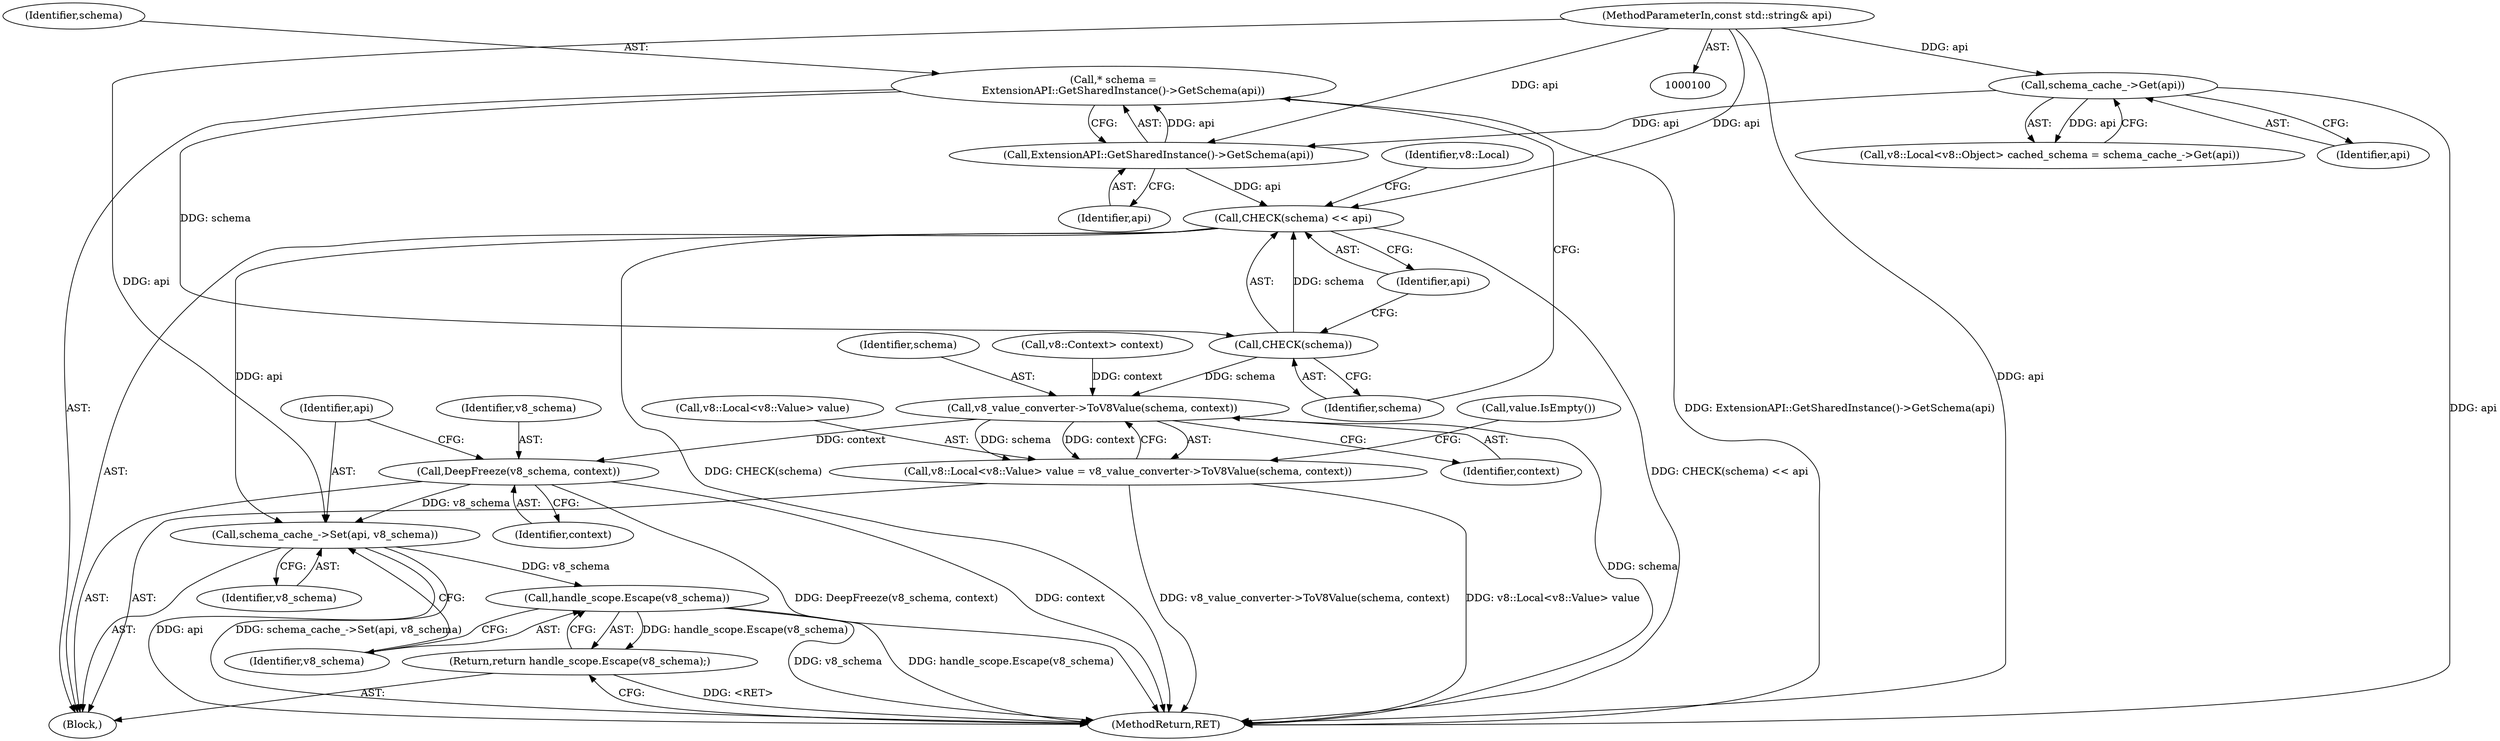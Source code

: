 digraph "0_Chrome_5fb2548448bd1b76a59d941b729d7a7f90d53bc8@pointer" {
"1000137" [label="(Call,* schema =\n      ExtensionAPI::GetSharedInstance()->GetSchema(api))"];
"1000139" [label="(Call,ExtensionAPI::GetSharedInstance()->GetSchema(api))"];
"1000114" [label="(Call,schema_cache_->Get(api))"];
"1000101" [label="(MethodParameterIn,const std::string& api)"];
"1000142" [label="(Call,CHECK(schema))"];
"1000141" [label="(Call,CHECK(schema) << api)"];
"1000161" [label="(Call,schema_cache_->Set(api, v8_schema))"];
"1000165" [label="(Call,handle_scope.Escape(v8_schema))"];
"1000164" [label="(Return,return handle_scope.Escape(v8_schema);)"];
"1000152" [label="(Call,v8_value_converter->ToV8Value(schema, context))"];
"1000146" [label="(Call,v8::Local<v8::Value> value = v8_value_converter->ToV8Value(schema, context))"];
"1000158" [label="(Call,DeepFreeze(v8_schema, context))"];
"1000157" [label="(Call,value.IsEmpty())"];
"1000154" [label="(Identifier,context)"];
"1000101" [label="(MethodParameterIn,const std::string& api)"];
"1000141" [label="(Call,CHECK(schema) << api)"];
"1000162" [label="(Identifier,api)"];
"1000142" [label="(Call,CHECK(schema))"];
"1000138" [label="(Identifier,schema)"];
"1000140" [label="(Identifier,api)"];
"1000153" [label="(Identifier,schema)"];
"1000108" [label="(Call,v8::Local<v8::Object> cached_schema = schema_cache_->Get(api))"];
"1000115" [label="(Identifier,api)"];
"1000163" [label="(Identifier,v8_schema)"];
"1000161" [label="(Call,schema_cache_->Set(api, v8_schema))"];
"1000164" [label="(Return,return handle_scope.Escape(v8_schema);)"];
"1000147" [label="(Call,v8::Local<v8::Value> value)"];
"1000160" [label="(Identifier,context)"];
"1000165" [label="(Call,handle_scope.Escape(v8_schema))"];
"1000152" [label="(Call,v8_value_converter->ToV8Value(schema, context))"];
"1000102" [label="(Block,)"];
"1000158" [label="(Call,DeepFreeze(v8_schema, context))"];
"1000139" [label="(Call,ExtensionAPI::GetSharedInstance()->GetSchema(api))"];
"1000167" [label="(MethodReturn,RET)"];
"1000137" [label="(Call,* schema =\n      ExtensionAPI::GetSharedInstance()->GetSchema(api))"];
"1000148" [label="(Identifier,v8::Local)"];
"1000114" [label="(Call,schema_cache_->Get(api))"];
"1000146" [label="(Call,v8::Local<v8::Value> value = v8_value_converter->ToV8Value(schema, context))"];
"1000130" [label="(Call,v8::Context> context)"];
"1000166" [label="(Identifier,v8_schema)"];
"1000143" [label="(Identifier,schema)"];
"1000159" [label="(Identifier,v8_schema)"];
"1000144" [label="(Identifier,api)"];
"1000137" -> "1000102"  [label="AST: "];
"1000137" -> "1000139"  [label="CFG: "];
"1000138" -> "1000137"  [label="AST: "];
"1000139" -> "1000137"  [label="AST: "];
"1000143" -> "1000137"  [label="CFG: "];
"1000137" -> "1000167"  [label="DDG: ExtensionAPI::GetSharedInstance()->GetSchema(api)"];
"1000139" -> "1000137"  [label="DDG: api"];
"1000137" -> "1000142"  [label="DDG: schema"];
"1000139" -> "1000140"  [label="CFG: "];
"1000140" -> "1000139"  [label="AST: "];
"1000114" -> "1000139"  [label="DDG: api"];
"1000101" -> "1000139"  [label="DDG: api"];
"1000139" -> "1000141"  [label="DDG: api"];
"1000114" -> "1000108"  [label="AST: "];
"1000114" -> "1000115"  [label="CFG: "];
"1000115" -> "1000114"  [label="AST: "];
"1000108" -> "1000114"  [label="CFG: "];
"1000114" -> "1000167"  [label="DDG: api"];
"1000114" -> "1000108"  [label="DDG: api"];
"1000101" -> "1000114"  [label="DDG: api"];
"1000101" -> "1000100"  [label="AST: "];
"1000101" -> "1000167"  [label="DDG: api"];
"1000101" -> "1000141"  [label="DDG: api"];
"1000101" -> "1000161"  [label="DDG: api"];
"1000142" -> "1000141"  [label="AST: "];
"1000142" -> "1000143"  [label="CFG: "];
"1000143" -> "1000142"  [label="AST: "];
"1000144" -> "1000142"  [label="CFG: "];
"1000142" -> "1000141"  [label="DDG: schema"];
"1000142" -> "1000152"  [label="DDG: schema"];
"1000141" -> "1000102"  [label="AST: "];
"1000141" -> "1000144"  [label="CFG: "];
"1000144" -> "1000141"  [label="AST: "];
"1000148" -> "1000141"  [label="CFG: "];
"1000141" -> "1000167"  [label="DDG: CHECK(schema)"];
"1000141" -> "1000167"  [label="DDG: CHECK(schema) << api"];
"1000141" -> "1000161"  [label="DDG: api"];
"1000161" -> "1000102"  [label="AST: "];
"1000161" -> "1000163"  [label="CFG: "];
"1000162" -> "1000161"  [label="AST: "];
"1000163" -> "1000161"  [label="AST: "];
"1000166" -> "1000161"  [label="CFG: "];
"1000161" -> "1000167"  [label="DDG: api"];
"1000161" -> "1000167"  [label="DDG: schema_cache_->Set(api, v8_schema)"];
"1000158" -> "1000161"  [label="DDG: v8_schema"];
"1000161" -> "1000165"  [label="DDG: v8_schema"];
"1000165" -> "1000164"  [label="AST: "];
"1000165" -> "1000166"  [label="CFG: "];
"1000166" -> "1000165"  [label="AST: "];
"1000164" -> "1000165"  [label="CFG: "];
"1000165" -> "1000167"  [label="DDG: v8_schema"];
"1000165" -> "1000167"  [label="DDG: handle_scope.Escape(v8_schema)"];
"1000165" -> "1000164"  [label="DDG: handle_scope.Escape(v8_schema)"];
"1000164" -> "1000102"  [label="AST: "];
"1000167" -> "1000164"  [label="CFG: "];
"1000164" -> "1000167"  [label="DDG: <RET>"];
"1000152" -> "1000146"  [label="AST: "];
"1000152" -> "1000154"  [label="CFG: "];
"1000153" -> "1000152"  [label="AST: "];
"1000154" -> "1000152"  [label="AST: "];
"1000146" -> "1000152"  [label="CFG: "];
"1000152" -> "1000167"  [label="DDG: schema"];
"1000152" -> "1000146"  [label="DDG: schema"];
"1000152" -> "1000146"  [label="DDG: context"];
"1000130" -> "1000152"  [label="DDG: context"];
"1000152" -> "1000158"  [label="DDG: context"];
"1000146" -> "1000102"  [label="AST: "];
"1000147" -> "1000146"  [label="AST: "];
"1000157" -> "1000146"  [label="CFG: "];
"1000146" -> "1000167"  [label="DDG: v8_value_converter->ToV8Value(schema, context)"];
"1000146" -> "1000167"  [label="DDG: v8::Local<v8::Value> value"];
"1000158" -> "1000102"  [label="AST: "];
"1000158" -> "1000160"  [label="CFG: "];
"1000159" -> "1000158"  [label="AST: "];
"1000160" -> "1000158"  [label="AST: "];
"1000162" -> "1000158"  [label="CFG: "];
"1000158" -> "1000167"  [label="DDG: context"];
"1000158" -> "1000167"  [label="DDG: DeepFreeze(v8_schema, context)"];
}

